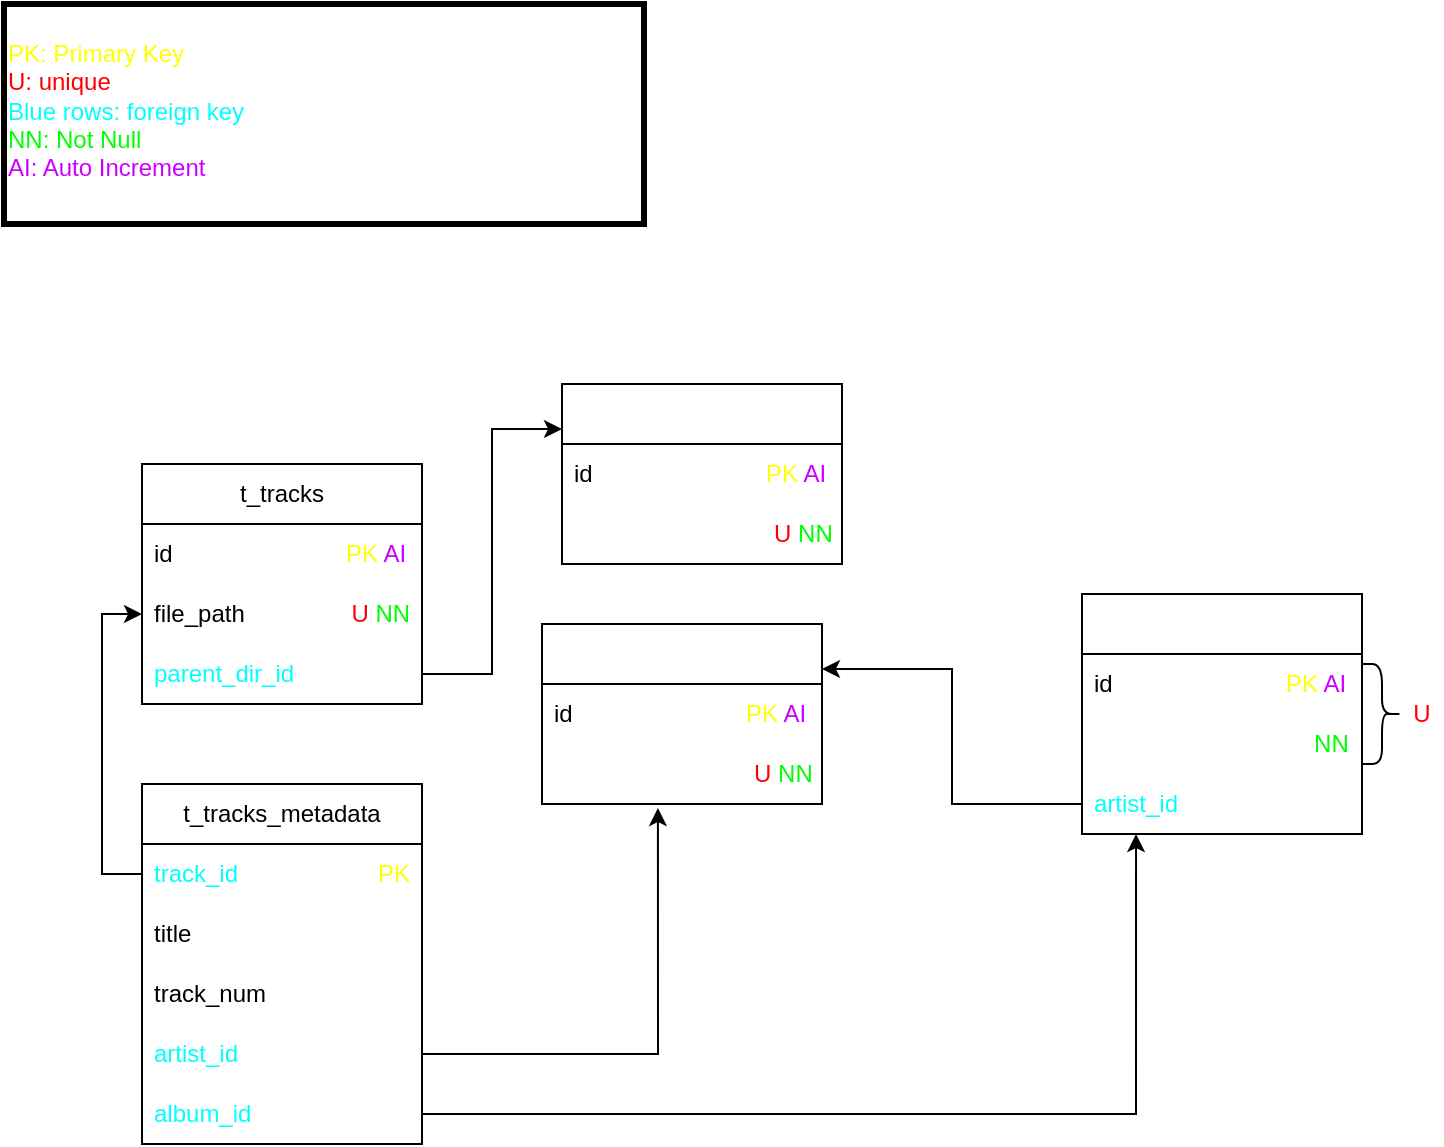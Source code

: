 <mxfile version="21.2.8" type="device">
  <diagram id="C5RBs43oDa-KdzZeNtuy" name="Page-1">
    <mxGraphModel dx="880" dy="535" grid="1" gridSize="10" guides="1" tooltips="1" connect="1" arrows="1" fold="1" page="1" pageScale="1" pageWidth="827" pageHeight="1169" math="0" shadow="0">
      <root>
        <mxCell id="WIyWlLk6GJQsqaUBKTNV-0" />
        <mxCell id="WIyWlLk6GJQsqaUBKTNV-1" parent="WIyWlLk6GJQsqaUBKTNV-0" />
        <mxCell id="MnDWyDg-Bo4ylCKECRaT-24" style="edgeStyle=orthogonalEdgeStyle;rounded=0;orthogonalLoop=1;jettySize=auto;html=1;exitX=1;exitY=0.5;exitDx=0;exitDy=0;entryX=0;entryY=0.25;entryDx=0;entryDy=0;fontColor=#000000;" parent="WIyWlLk6GJQsqaUBKTNV-1" source="MnDWyDg-Bo4ylCKECRaT-18" target="MnDWyDg-Bo4ylCKECRaT-20" edge="1">
          <mxGeometry relative="1" as="geometry" />
        </mxCell>
        <mxCell id="MnDWyDg-Bo4ylCKECRaT-0" value="t_tracks" style="swimlane;fontStyle=0;childLayout=stackLayout;horizontal=1;startSize=30;horizontalStack=0;resizeParent=1;resizeParentMax=0;resizeLast=0;collapsible=1;marginBottom=0;whiteSpace=wrap;html=1;" parent="WIyWlLk6GJQsqaUBKTNV-1" vertex="1">
          <mxGeometry x="89" y="250" width="140" height="120" as="geometry" />
        </mxCell>
        <mxCell id="iw2OcwuntOex66pEL4TZ-0" value="id&amp;nbsp; &amp;nbsp; &amp;nbsp; &amp;nbsp; &amp;nbsp; &amp;nbsp; &amp;nbsp; &amp;nbsp; &amp;nbsp; &amp;nbsp; &amp;nbsp; &amp;nbsp; &amp;nbsp; &lt;font color=&quot;#ffff00&quot;&gt;PK&lt;/font&gt; &lt;font color=&quot;#cc00ff&quot;&gt;AI&lt;/font&gt;" style="text;strokeColor=none;fillColor=none;align=left;verticalAlign=middle;spacingLeft=4;spacingRight=4;overflow=hidden;points=[[0,0.5],[1,0.5]];portConstraint=eastwest;rotatable=0;whiteSpace=wrap;html=1;" vertex="1" parent="MnDWyDg-Bo4ylCKECRaT-0">
          <mxGeometry y="30" width="140" height="30" as="geometry" />
        </mxCell>
        <mxCell id="MnDWyDg-Bo4ylCKECRaT-1" value="file_path&amp;nbsp; &amp;nbsp; &amp;nbsp; &amp;nbsp; &amp;nbsp; &amp;nbsp; &amp;nbsp; &amp;nbsp;&amp;nbsp;&lt;font color=&quot;#ff0000&quot;&gt;U&amp;nbsp;&lt;/font&gt;&lt;font color=&quot;#00ff00&quot;&gt;NN&lt;/font&gt;" style="text;strokeColor=none;fillColor=none;align=left;verticalAlign=middle;spacingLeft=4;spacingRight=4;overflow=hidden;points=[[0,0.5],[1,0.5]];portConstraint=eastwest;rotatable=0;whiteSpace=wrap;html=1;" parent="MnDWyDg-Bo4ylCKECRaT-0" vertex="1">
          <mxGeometry y="60" width="140" height="30" as="geometry" />
        </mxCell>
        <mxCell id="MnDWyDg-Bo4ylCKECRaT-18" value="&lt;font color=&quot;#00ffff&quot;&gt;parent_dir_id&lt;/font&gt;" style="text;strokeColor=none;fillColor=none;align=left;verticalAlign=middle;spacingLeft=4;spacingRight=4;overflow=hidden;points=[[0,0.5],[1,0.5]];portConstraint=eastwest;rotatable=0;whiteSpace=wrap;html=1;fontColor=#000000;" parent="MnDWyDg-Bo4ylCKECRaT-0" vertex="1">
          <mxGeometry y="90" width="140" height="30" as="geometry" />
        </mxCell>
        <mxCell id="MnDWyDg-Bo4ylCKECRaT-5" value="&lt;font color=&quot;#ffffff&quot;&gt;t_albums&lt;/font&gt;" style="swimlane;fontStyle=0;childLayout=stackLayout;horizontal=1;startSize=30;horizontalStack=0;resizeParent=1;resizeParentMax=0;resizeLast=0;collapsible=1;marginBottom=0;whiteSpace=wrap;html=1;fontColor=#0000FF;" parent="WIyWlLk6GJQsqaUBKTNV-1" vertex="1">
          <mxGeometry x="559" y="315" width="140" height="120" as="geometry" />
        </mxCell>
        <mxCell id="iw2OcwuntOex66pEL4TZ-2" value="id&amp;nbsp; &amp;nbsp; &amp;nbsp; &amp;nbsp; &amp;nbsp; &amp;nbsp; &amp;nbsp; &amp;nbsp; &amp;nbsp; &amp;nbsp; &amp;nbsp; &amp;nbsp; &amp;nbsp; &lt;font color=&quot;#ffff00&quot;&gt;PK&lt;/font&gt; &lt;font color=&quot;#cc00ff&quot;&gt;AI&lt;/font&gt;" style="text;strokeColor=none;fillColor=none;align=left;verticalAlign=middle;spacingLeft=4;spacingRight=4;overflow=hidden;points=[[0,0.5],[1,0.5]];portConstraint=eastwest;rotatable=0;whiteSpace=wrap;html=1;" vertex="1" parent="MnDWyDg-Bo4ylCKECRaT-5">
          <mxGeometry y="30" width="140" height="30" as="geometry" />
        </mxCell>
        <mxCell id="MnDWyDg-Bo4ylCKECRaT-6" value="&lt;font color=&quot;#ffffff&quot;&gt;name&lt;/font&gt;&lt;font color=&quot;#000000&quot;&gt;&amp;nbsp; &amp;nbsp; &amp;nbsp; &amp;nbsp; &amp;nbsp; &amp;nbsp; &amp;nbsp; &amp;nbsp; &amp;nbsp; &amp;nbsp; &amp;nbsp; &amp;nbsp; &lt;/font&gt;&lt;font color=&quot;#00ff00&quot;&gt;NN&lt;/font&gt;" style="text;strokeColor=none;fillColor=none;align=left;verticalAlign=middle;spacingLeft=4;spacingRight=4;overflow=hidden;points=[[0,0.5],[1,0.5]];portConstraint=eastwest;rotatable=0;whiteSpace=wrap;html=1;fontColor=#0000FF;" parent="MnDWyDg-Bo4ylCKECRaT-5" vertex="1">
          <mxGeometry y="60" width="140" height="30" as="geometry" />
        </mxCell>
        <mxCell id="MnDWyDg-Bo4ylCKECRaT-7" value="&lt;font color=&quot;#00ffff&quot;&gt;artist_id&lt;/font&gt;" style="text;strokeColor=none;fillColor=none;align=left;verticalAlign=middle;spacingLeft=4;spacingRight=4;overflow=hidden;points=[[0,0.5],[1,0.5]];portConstraint=eastwest;rotatable=0;whiteSpace=wrap;html=1;fontColor=#0000FF;" parent="MnDWyDg-Bo4ylCKECRaT-5" vertex="1">
          <mxGeometry y="90" width="140" height="30" as="geometry" />
        </mxCell>
        <mxCell id="MnDWyDg-Bo4ylCKECRaT-10" value="&lt;font color=&quot;#ffffff&quot;&gt;t_artists&lt;/font&gt;" style="swimlane;fontStyle=0;childLayout=stackLayout;horizontal=1;startSize=30;horizontalStack=0;resizeParent=1;resizeParentMax=0;resizeLast=0;collapsible=1;marginBottom=0;whiteSpace=wrap;html=1;fontColor=#0000FF;" parent="WIyWlLk6GJQsqaUBKTNV-1" vertex="1">
          <mxGeometry x="289" y="330" width="140" height="90" as="geometry" />
        </mxCell>
        <mxCell id="iw2OcwuntOex66pEL4TZ-4" value="id&amp;nbsp; &amp;nbsp; &amp;nbsp; &amp;nbsp; &amp;nbsp; &amp;nbsp; &amp;nbsp; &amp;nbsp; &amp;nbsp; &amp;nbsp; &amp;nbsp; &amp;nbsp; &amp;nbsp; &lt;font color=&quot;#ffff00&quot;&gt;PK&lt;/font&gt; &lt;font color=&quot;#cc00ff&quot;&gt;AI&lt;/font&gt;" style="text;strokeColor=none;fillColor=none;align=left;verticalAlign=middle;spacingLeft=4;spacingRight=4;overflow=hidden;points=[[0,0.5],[1,0.5]];portConstraint=eastwest;rotatable=0;whiteSpace=wrap;html=1;" vertex="1" parent="MnDWyDg-Bo4ylCKECRaT-10">
          <mxGeometry y="30" width="140" height="30" as="geometry" />
        </mxCell>
        <mxCell id="MnDWyDg-Bo4ylCKECRaT-11" value="&lt;font color=&quot;#ffffff&quot;&gt;name&lt;/font&gt;&lt;font color=&quot;#000000&quot;&gt;&amp;nbsp; &amp;nbsp; &amp;nbsp; &amp;nbsp; &amp;nbsp; &amp;nbsp; &amp;nbsp; &amp;nbsp; &amp;nbsp; &amp;nbsp; &amp;nbsp;&lt;/font&gt;&lt;font color=&quot;#ff0000&quot;&gt;U&amp;nbsp;&lt;/font&gt;&lt;font color=&quot;#00ff00&quot;&gt;NN&lt;/font&gt;" style="text;strokeColor=none;fillColor=none;align=left;verticalAlign=middle;spacingLeft=4;spacingRight=4;overflow=hidden;points=[[0,0.5],[1,0.5]];portConstraint=eastwest;rotatable=0;whiteSpace=wrap;html=1;fontColor=#0000FF;" parent="MnDWyDg-Bo4ylCKECRaT-10" vertex="1">
          <mxGeometry y="60" width="140" height="30" as="geometry" />
        </mxCell>
        <mxCell id="MnDWyDg-Bo4ylCKECRaT-14" style="edgeStyle=orthogonalEdgeStyle;rounded=0;orthogonalLoop=1;jettySize=auto;html=1;exitX=1;exitY=0.5;exitDx=0;exitDy=0;fontColor=#000000;entryX=0.414;entryY=1.067;entryDx=0;entryDy=0;entryPerimeter=0;" parent="WIyWlLk6GJQsqaUBKTNV-1" source="MnDWyDg-Bo4ylCKECRaT-9" target="MnDWyDg-Bo4ylCKECRaT-11" edge="1">
          <mxGeometry relative="1" as="geometry">
            <mxPoint x="290" y="355" as="targetPoint" />
            <Array as="points">
              <mxPoint x="347" y="545" />
            </Array>
          </mxGeometry>
        </mxCell>
        <mxCell id="MnDWyDg-Bo4ylCKECRaT-15" style="edgeStyle=orthogonalEdgeStyle;rounded=0;orthogonalLoop=1;jettySize=auto;html=1;exitX=0;exitY=0.5;exitDx=0;exitDy=0;entryX=1;entryY=0.25;entryDx=0;entryDy=0;fontColor=#000000;" parent="WIyWlLk6GJQsqaUBKTNV-1" source="MnDWyDg-Bo4ylCKECRaT-7" target="MnDWyDg-Bo4ylCKECRaT-10" edge="1">
          <mxGeometry relative="1" as="geometry" />
        </mxCell>
        <mxCell id="MnDWyDg-Bo4ylCKECRaT-20" value="&lt;font color=&quot;#ffffff&quot;&gt;t_music_dirs&lt;/font&gt;" style="swimlane;fontStyle=0;childLayout=stackLayout;horizontal=1;startSize=30;horizontalStack=0;resizeParent=1;resizeParentMax=0;resizeLast=0;collapsible=1;marginBottom=0;whiteSpace=wrap;html=1;fontColor=#0000FF;" parent="WIyWlLk6GJQsqaUBKTNV-1" vertex="1">
          <mxGeometry x="299" y="210" width="140" height="90" as="geometry" />
        </mxCell>
        <mxCell id="iw2OcwuntOex66pEL4TZ-1" value="id&amp;nbsp; &amp;nbsp; &amp;nbsp; &amp;nbsp; &amp;nbsp; &amp;nbsp; &amp;nbsp; &amp;nbsp; &amp;nbsp; &amp;nbsp; &amp;nbsp; &amp;nbsp; &amp;nbsp; &lt;font color=&quot;#ffff00&quot;&gt;PK&lt;/font&gt; &lt;font color=&quot;#cc00ff&quot;&gt;AI&lt;/font&gt;" style="text;strokeColor=none;fillColor=none;align=left;verticalAlign=middle;spacingLeft=4;spacingRight=4;overflow=hidden;points=[[0,0.5],[1,0.5]];portConstraint=eastwest;rotatable=0;whiteSpace=wrap;html=1;" vertex="1" parent="MnDWyDg-Bo4ylCKECRaT-20">
          <mxGeometry y="30" width="140" height="30" as="geometry" />
        </mxCell>
        <mxCell id="MnDWyDg-Bo4ylCKECRaT-21" value="&lt;font color=&quot;#ffffff&quot;&gt;path&lt;/font&gt;&lt;font color=&quot;#000000&quot;&gt;&amp;nbsp; &amp;nbsp; &amp;nbsp; &amp;nbsp; &amp;nbsp; &amp;nbsp; &amp;nbsp; &amp;nbsp; &amp;nbsp; &amp;nbsp; &amp;nbsp; &amp;nbsp;&lt;/font&gt;&lt;font color=&quot;#ff0000&quot;&gt;U &lt;/font&gt;&lt;font color=&quot;#00ff00&quot;&gt;NN&lt;/font&gt;" style="text;strokeColor=none;fillColor=none;align=left;verticalAlign=middle;spacingLeft=4;spacingRight=4;overflow=hidden;points=[[0,0.5],[1,0.5]];portConstraint=eastwest;rotatable=0;whiteSpace=wrap;html=1;fontColor=#0000FF;" parent="MnDWyDg-Bo4ylCKECRaT-20" vertex="1">
          <mxGeometry y="60" width="140" height="30" as="geometry" />
        </mxCell>
        <mxCell id="vxL_bxDXYX45139kfPrk-0" value="&lt;font color=&quot;#ffffff&quot;&gt;A -&amp;gt; B: Table A has a &lt;u style=&quot;&quot;&gt;Foreign Key&lt;/u&gt; that&amp;nbsp;references table&lt;br&gt;&lt;/font&gt;&lt;font color=&quot;#ffff00&quot;&gt;PK: Primary Key&lt;/font&gt;&lt;br&gt;&lt;font color=&quot;#ff0000&quot;&gt;U: unique&lt;/font&gt;&lt;br&gt;&lt;font color=&quot;#00ffff&quot;&gt;Blue rows: foreign key&lt;/font&gt;&lt;br&gt;&lt;font color=&quot;#00ff00&quot;&gt;NN: Not Null&lt;br&gt;&lt;/font&gt;&lt;font color=&quot;#cc00ff&quot;&gt;AI: Auto Increment&lt;/font&gt;&lt;br&gt;&lt;font color=&quot;#ffffff&quot;&gt;&lt;font style=&quot;font-size: 15px;&quot;&gt;}&lt;/font&gt; Composite constraint&lt;/font&gt;" style="text;html=1;align=left;verticalAlign=middle;whiteSpace=wrap;rounded=0;strokeColor=#000000;strokeWidth=3;" parent="WIyWlLk6GJQsqaUBKTNV-1" vertex="1">
          <mxGeometry x="20" y="20" width="320" height="110" as="geometry" />
        </mxCell>
        <mxCell id="3HBOodONZ7uTCCO6flhB-0" value="" style="shape=curlyBracket;whiteSpace=wrap;html=1;rounded=1;flipH=1;labelPosition=right;verticalLabelPosition=middle;align=left;verticalAlign=middle;size=0.5;" parent="WIyWlLk6GJQsqaUBKTNV-1" vertex="1">
          <mxGeometry x="699" y="350" width="20" height="50" as="geometry" />
        </mxCell>
        <mxCell id="3HBOodONZ7uTCCO6flhB-2" value="&lt;font color=&quot;#ff0000&quot;&gt;U&lt;/font&gt;" style="text;html=1;strokeColor=none;fillColor=none;align=center;verticalAlign=middle;whiteSpace=wrap;rounded=0;" parent="WIyWlLk6GJQsqaUBKTNV-1" vertex="1">
          <mxGeometry x="719" y="360" width="20" height="30" as="geometry" />
        </mxCell>
        <mxCell id="7f8fim7yHH5pa0RV_fEL-7" style="edgeStyle=orthogonalEdgeStyle;rounded=0;orthogonalLoop=1;jettySize=auto;html=1;exitX=1;exitY=0.5;exitDx=0;exitDy=0;entryX=0.193;entryY=1;entryDx=0;entryDy=0;entryPerimeter=0;" parent="WIyWlLk6GJQsqaUBKTNV-1" source="MnDWyDg-Bo4ylCKECRaT-3" target="MnDWyDg-Bo4ylCKECRaT-7" edge="1">
          <mxGeometry relative="1" as="geometry">
            <Array as="points">
              <mxPoint x="586" y="575" />
            </Array>
          </mxGeometry>
        </mxCell>
        <mxCell id="7f8fim7yHH5pa0RV_fEL-8" value="t_tracks_metadata" style="swimlane;fontStyle=0;childLayout=stackLayout;horizontal=1;startSize=30;horizontalStack=0;resizeParent=1;resizeParentMax=0;resizeLast=0;collapsible=1;marginBottom=0;whiteSpace=wrap;html=1;" parent="WIyWlLk6GJQsqaUBKTNV-1" vertex="1">
          <mxGeometry x="89" y="410" width="140" height="180" as="geometry" />
        </mxCell>
        <mxCell id="7f8fim7yHH5pa0RV_fEL-9" value="&lt;font color=&quot;#00ffff&quot;&gt;track_id&lt;/font&gt;&lt;font color=&quot;#0000ff&quot;&gt;&amp;nbsp; &amp;nbsp; &amp;nbsp; &amp;nbsp; &amp;nbsp; &amp;nbsp; &amp;nbsp; &amp;nbsp; &amp;nbsp; &amp;nbsp; &amp;nbsp;&lt;/font&gt;&lt;font color=&quot;#ffff00&quot;&gt;PK&lt;/font&gt;" style="text;strokeColor=none;fillColor=none;align=left;verticalAlign=middle;spacingLeft=4;spacingRight=4;overflow=hidden;points=[[0,0.5],[1,0.5]];portConstraint=eastwest;rotatable=0;whiteSpace=wrap;html=1;" parent="7f8fim7yHH5pa0RV_fEL-8" vertex="1">
          <mxGeometry y="30" width="140" height="30" as="geometry" />
        </mxCell>
        <mxCell id="7f8fim7yHH5pa0RV_fEL-10" value="title" style="text;strokeColor=none;fillColor=none;align=left;verticalAlign=middle;spacingLeft=4;spacingRight=4;overflow=hidden;points=[[0,0.5],[1,0.5]];portConstraint=eastwest;rotatable=0;whiteSpace=wrap;html=1;" parent="7f8fim7yHH5pa0RV_fEL-8" vertex="1">
          <mxGeometry y="60" width="140" height="30" as="geometry" />
        </mxCell>
        <mxCell id="7f8fim7yHH5pa0RV_fEL-11" value="track_num" style="text;strokeColor=none;fillColor=none;align=left;verticalAlign=middle;spacingLeft=4;spacingRight=4;overflow=hidden;points=[[0,0.5],[1,0.5]];portConstraint=eastwest;rotatable=0;whiteSpace=wrap;html=1;" parent="7f8fim7yHH5pa0RV_fEL-8" vertex="1">
          <mxGeometry y="90" width="140" height="30" as="geometry" />
        </mxCell>
        <mxCell id="MnDWyDg-Bo4ylCKECRaT-9" value="&lt;font color=&quot;#00ffff&quot;&gt;artist_id&lt;/font&gt;" style="text;strokeColor=none;fillColor=none;align=left;verticalAlign=middle;spacingLeft=4;spacingRight=4;overflow=hidden;points=[[0,0.5],[1,0.5]];portConstraint=eastwest;rotatable=0;whiteSpace=wrap;html=1;fontColor=#0000FF;" parent="7f8fim7yHH5pa0RV_fEL-8" vertex="1">
          <mxGeometry y="120" width="140" height="30" as="geometry" />
        </mxCell>
        <mxCell id="MnDWyDg-Bo4ylCKECRaT-3" value="&lt;font color=&quot;#00ffff&quot;&gt;album_id&lt;/font&gt;" style="text;strokeColor=none;fillColor=none;align=left;verticalAlign=middle;spacingLeft=4;spacingRight=4;overflow=hidden;points=[[0,0.5],[1,0.5]];portConstraint=eastwest;rotatable=0;whiteSpace=wrap;html=1;" parent="7f8fim7yHH5pa0RV_fEL-8" vertex="1">
          <mxGeometry y="150" width="140" height="30" as="geometry" />
        </mxCell>
        <mxCell id="7f8fim7yHH5pa0RV_fEL-12" style="edgeStyle=orthogonalEdgeStyle;rounded=0;orthogonalLoop=1;jettySize=auto;html=1;exitX=0;exitY=0.5;exitDx=0;exitDy=0;entryX=0;entryY=0.5;entryDx=0;entryDy=0;" parent="WIyWlLk6GJQsqaUBKTNV-1" source="7f8fim7yHH5pa0RV_fEL-9" target="MnDWyDg-Bo4ylCKECRaT-1" edge="1">
          <mxGeometry relative="1" as="geometry" />
        </mxCell>
      </root>
    </mxGraphModel>
  </diagram>
</mxfile>
